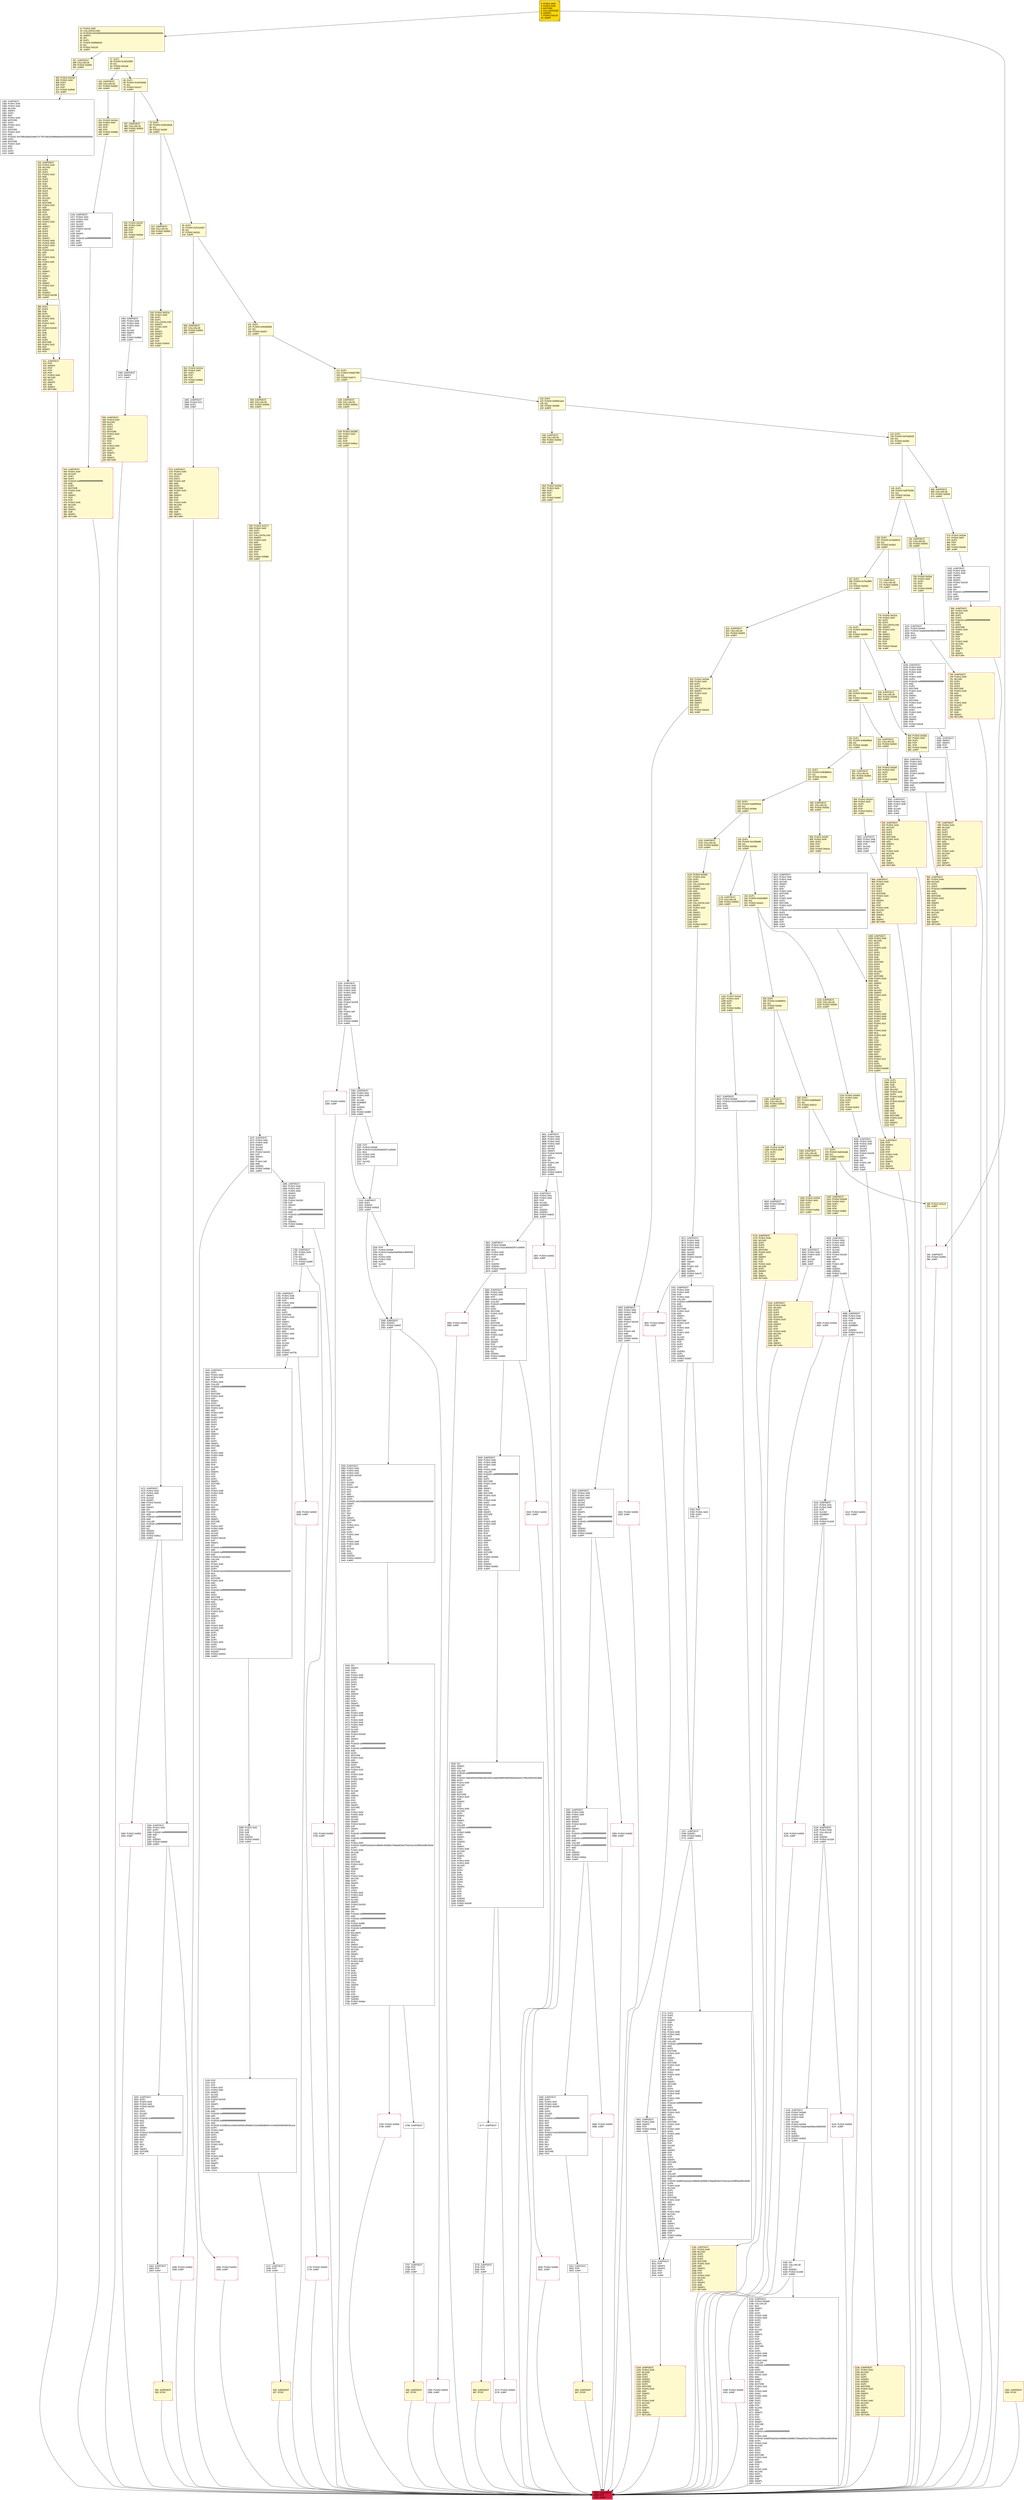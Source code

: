 digraph G {
bgcolor=transparent rankdir=UD;
node [shape=box style=filled color=black fillcolor=white fontname=arial fontcolor=black];
2281 [label="2281: JUMPDEST\l2282: PUSH1 0x01\l2284: PUSH1 0x00\l2286: POP\l2287: SLOAD\l2288: NUMBER\l2289: GT\l2290: ISZERO\l2291: DUP1\l2292: PUSH2 0x090f\l2295: JUMPI\l" ];
668 [label="668: JUMPDEST\l669: CALLVALUE\l670: PUSH2 0x0002\l673: JUMPI\l" fillcolor=lemonchiffon ];
411 [label="411: JUMPDEST\l412: POP\l413: SWAP3\l414: POP\l415: POP\l416: POP\l417: PUSH1 0x40\l419: MLOAD\l420: DUP1\l421: SWAP2\l422: SUB\l423: SWAP1\l424: RETURN\l" fillcolor=lemonchiffon shape=Msquare color=crimson ];
4358 [label="4358: EXIT BLOCK\l" fillcolor=crimson ];
1178 [label="1178: JUMPDEST\l1179: CALLVALUE\l1180: PUSH2 0x0002\l1183: JUMPI\l" fillcolor=lemonchiffon ];
1670 [label="1670: JUMPDEST\l1671: PUSH1 0x02\l1673: PUSH1 0x00\l1675: SWAP1\l1676: SLOAD\l1677: SWAP1\l1678: PUSH2 0x0100\l1681: EXP\l1682: SWAP1\l1683: DIV\l1684: PUSH1 0xff\l1686: AND\l1687: ISZERO\l1688: PUSH2 0x06a0\l1691: JUMPI\l" ];
956 [label="956: PUSH2 0x03c8\l959: PUSH1 0x04\l961: DUP1\l962: POP\l963: POP\l964: PUSH2 0x0e11\l967: JUMP\l" fillcolor=lemonchiffon ];
4054 [label="4054: JUMPDEST\l4055: PUSH2 0x03e8\l4058: DUP2\l4059: JUMP\l" ];
3701 [label="3701: JUMPDEST\l3702: PUSH1 0x06\l3704: PUSH1 0x00\l3706: POP\l3707: PUSH1 0x00\l3709: CALLER\l3710: PUSH20 0xffffffffffffffffffffffffffffffffffffffff\l3731: AND\l3732: DUP2\l3733: MSTORE\l3734: PUSH1 0x20\l3736: ADD\l3737: SWAP1\l3738: DUP2\l3739: MSTORE\l3740: PUSH1 0x20\l3742: ADD\l3743: PUSH1 0x00\l3745: SHA3\l3746: PUSH1 0x00\l3748: POP\l3749: SLOAD\l3750: SWAP1\l3751: POP\l3752: DUP3\l3753: DUP2\l3754: LT\l3755: ISZERO\l3756: DUP1\l3757: ISZERO\l3758: PUSH2 0x0eb7\l3761: JUMPI\l" ];
1469 [label="1469: JUMPDEST\l1470: SWAP1\l1471: JUMP\l" ];
1665 [label="1665: JUMPDEST\l1666: PUSH1 0x12\l1668: DUP2\l1669: JUMP\l" ];
1355 [label="1355: JUMPDEST\l1356: PUSH1 0x40\l1358: PUSH1 0x40\l1360: MLOAD\l1361: SWAP1\l1362: DUP2\l1363: ADD\l1364: PUSH1 0x40\l1366: MSTORE\l1367: DUP1\l1368: PUSH1 0x13\l1370: DUP2\l1371: MSTORE\l1372: PUSH1 0x20\l1374: ADD\l1375: PUSH32 0x476f6c656d204e6574776f726b20546f6b656e00000000000000000000000000\l1408: DUP2\l1409: MSTORE\l1410: PUSH1 0x20\l1412: ADD\l1413: POP\l1414: DUP2\l1415: JUMP\l" ];
3489 [label="3489: JUMPDEST\l3490: DUP1\l3491: PUSH1 0x07\l3493: PUSH1 0x00\l3495: PUSH2 0x0100\l3498: EXP\l3499: DUP2\l3500: SLOAD\l3501: DUP2\l3502: PUSH20 0xffffffffffffffffffffffffffffffffffffffff\l3523: MUL\l3524: NOT\l3525: AND\l3526: SWAP1\l3527: DUP4\l3528: PUSH13 0x01000000000000000000000000\l3542: SWAP1\l3543: DUP2\l3544: MUL\l3545: DIV\l3546: MUL\l3547: OR\l3548: SWAP1\l3549: SSTORE\l3550: POP\l" ];
277 [label="277: DUP1\l278: PUSH4 0xefc81a8c\l283: EQ\l284: PUSH2 0x053c\l287: JUMPI\l" fillcolor=lemonchiffon ];
666 [label="666: JUMPDEST\l667: STOP\l" fillcolor=lemonchiffon shape=Msquare color=crimson ];
2099 [label="2099: PUSH1 0x32\l2101: GAS\l2102: SUB\l2103: CALL\l2104: ISZERO\l2105: PUSH2 0x0002\l2108: JUMPI\l" ];
646 [label="646: JUMPDEST\l647: STOP\l" fillcolor=lemonchiffon shape=Msquare color=crimson ];
3671 [label="3671: JUMPDEST\l3672: PUSH1 0x00\l3674: PUSH1 0x00\l3676: PUSH1 0x02\l3678: PUSH1 0x00\l3680: SWAP1\l3681: SLOAD\l3682: SWAP1\l3683: PUSH2 0x0100\l3686: EXP\l3687: SWAP1\l3688: DIV\l3689: PUSH1 0xff\l3691: AND\l3692: ISZERO\l3693: PUSH2 0x0e75\l3696: JUMPI\l" ];
910 [label="910: JUMPDEST\l911: CALLVALUE\l912: PUSH2 0x0002\l915: JUMPI\l" fillcolor=lemonchiffon ];
928 [label="928: JUMPDEST\l929: PUSH1 0x40\l931: MLOAD\l932: DUP1\l933: DUP3\l934: DUP2\l935: MSTORE\l936: PUSH1 0x20\l938: ADD\l939: SWAP2\l940: POP\l941: POP\l942: PUSH1 0x40\l944: MLOAD\l945: DUP1\l946: SWAP2\l947: SUB\l948: SWAP1\l949: RETURN\l" fillcolor=lemonchiffon shape=Msquare color=crimson ];
1840 [label="1840: JUMPDEST\l1841: DUP1\l1842: PUSH1 0x06\l1844: PUSH1 0x00\l1846: POP\l1847: PUSH1 0x00\l1849: CALLER\l1850: PUSH20 0xffffffffffffffffffffffffffffffffffffffff\l1871: AND\l1872: DUP2\l1873: MSTORE\l1874: PUSH1 0x20\l1876: ADD\l1877: SWAP1\l1878: DUP2\l1879: MSTORE\l1880: PUSH1 0x20\l1882: ADD\l1883: PUSH1 0x00\l1885: SHA3\l1886: PUSH1 0x00\l1888: DUP3\l1889: DUP3\l1890: DUP3\l1891: POP\l1892: SLOAD\l1893: SUB\l1894: SWAP3\l1895: POP\l1896: POP\l1897: DUP2\l1898: SWAP1\l1899: SSTORE\l1900: POP\l1901: DUP1\l1902: PUSH1 0x05\l1904: PUSH1 0x00\l1906: DUP3\l1907: DUP3\l1908: DUP3\l1909: POP\l1910: SLOAD\l1911: SUB\l1912: SWAP3\l1913: POP\l1914: POP\l1915: DUP2\l1916: SWAP1\l1917: SSTORE\l1918: POP\l1919: DUP1\l1920: PUSH1 0x08\l1922: PUSH1 0x00\l1924: DUP3\l1925: DUP3\l1926: DUP3\l1927: POP\l1928: SLOAD\l1929: ADD\l1930: SWAP3\l1931: POP\l1932: POP\l1933: DUP2\l1934: SWAP1\l1935: SSTORE\l1936: POP\l1937: PUSH1 0x07\l1939: PUSH1 0x00\l1941: SWAP1\l1942: SLOAD\l1943: SWAP1\l1944: PUSH2 0x0100\l1947: EXP\l1948: SWAP1\l1949: DIV\l1950: PUSH20 0xffffffffffffffffffffffffffffffffffffffff\l1971: AND\l1972: PUSH20 0xffffffffffffffffffffffffffffffffffffffff\l1993: AND\l1994: PUSH4 0x7a3130e3\l1999: CALLER\l2000: DUP4\l2001: PUSH1 0x40\l2003: MLOAD\l2004: DUP4\l2005: PUSH29 0x0100000000000000000000000000000000000000000000000000000000\l2035: MUL\l2036: DUP2\l2037: MSTORE\l2038: PUSH1 0x04\l2040: ADD\l2041: DUP1\l2042: DUP4\l2043: PUSH20 0xffffffffffffffffffffffffffffffffffffffff\l2064: AND\l2065: DUP2\l2066: MSTORE\l2067: PUSH1 0x20\l2069: ADD\l2070: DUP3\l2071: DUP2\l2072: MSTORE\l2073: PUSH1 0x20\l2075: ADD\l2076: SWAP3\l2077: POP\l2078: POP\l2079: POP\l2080: PUSH1 0x00\l2082: PUSH1 0x40\l2084: MLOAD\l2085: DUP1\l2086: DUP4\l2087: SUB\l2088: DUP2\l2089: PUSH1 0x00\l2091: DUP8\l2092: DUP1\l2093: EXTCODESIZE\l2094: ISZERO\l2095: PUSH2 0x0002\l2098: JUMPI\l" ];
1472 [label="1472: JUMPDEST\l1473: PUSH1 0x03\l1475: PUSH1 0x00\l1477: SWAP1\l1478: SLOAD\l1479: SWAP1\l1480: PUSH2 0x0100\l1483: EXP\l1484: SWAP1\l1485: DIV\l1486: PUSH20 0xffffffffffffffffffffffffffffffffffffffff\l1507: AND\l1508: PUSH20 0xffffffffffffffffffffffffffffffffffffffff\l1529: AND\l1530: CALLER\l1531: PUSH20 0xffffffffffffffffffffffffffffffffffffffff\l1552: AND\l1553: EQ\l1554: ISZERO\l1555: ISZERO\l1556: PUSH2 0x061c\l1559: JUMPI\l" ];
648 [label="648: JUMPDEST\l649: CALLVALUE\l650: PUSH2 0x0002\l653: JUMPI\l" fillcolor=lemonchiffon ];
1696 [label="1696: JUMPDEST\l1697: PUSH1 0x00\l1699: PUSH1 0x07\l1701: PUSH1 0x00\l1703: SWAP1\l1704: SLOAD\l1705: SWAP1\l1706: PUSH2 0x0100\l1709: EXP\l1710: SWAP1\l1711: DIV\l1712: PUSH20 0xffffffffffffffffffffffffffffffffffffffff\l1733: AND\l1734: PUSH20 0xffffffffffffffffffffffffffffffffffffffff\l1755: AND\l1756: EQ\l1757: ISZERO\l1758: PUSH2 0x06e6\l1761: JUMPI\l" ];
4148 [label="4148: JUMPDEST\l4149: PUSH2 0x03e8\l4152: PUSH1 0x05\l4154: PUSH1 0x00\l4156: POP\l4157: SLOAD\l4158: PUSH2 0x03e8\l4161: PUSH10 0xada44a009dcd18800000\l4172: MUL\l4173: SUB\l4174: DUP2\l4175: ISZERO\l4176: PUSH2 0x0002\l4179: JUMPI\l" ];
1454 [label="1454: JUMPDEST\l1455: PUSH1 0x00\l1457: PUSH1 0x05\l1459: PUSH1 0x00\l1461: POP\l1462: SLOAD\l1463: SWAP1\l1464: POP\l1465: PUSH2 0x05bd\l1468: JUMP\l" ];
1196 [label="1196: JUMPDEST\l1197: PUSH1 0x40\l1199: MLOAD\l1200: DUP1\l1201: DUP3\l1202: DUP2\l1203: MSTORE\l1204: PUSH1 0x20\l1206: ADD\l1207: SWAP2\l1208: POP\l1209: POP\l1210: PUSH1 0x40\l1212: MLOAD\l1213: DUP1\l1214: SWAP2\l1215: SUB\l1216: SWAP1\l1217: RETURN\l" fillcolor=lemonchiffon shape=Msquare color=crimson ];
2796 [label="2796: JUMPDEST\l" ];
3178 [label="3178: JUMPDEST\l3179: POP\l3180: POP\l3181: JUMP\l" ];
4358 [label="4358: JUMPDEST\l4359: POP\l4360: JUMP\l" ];
1154 [label="1154: JUMPDEST\l1155: PUSH1 0x40\l1157: MLOAD\l1158: DUP1\l1159: DUP3\l1160: ISZERO\l1161: ISZERO\l1162: DUP2\l1163: MSTORE\l1164: PUSH1 0x20\l1166: ADD\l1167: SWAP2\l1168: POP\l1169: POP\l1170: PUSH1 0x40\l1172: MLOAD\l1173: DUP1\l1174: SWAP2\l1175: SUB\l1176: SWAP1\l1177: RETURN\l" fillcolor=lemonchiffon shape=Msquare color=crimson ];
1416 [label="1416: JUMPDEST\l1417: PUSH1 0x02\l1419: PUSH1 0x01\l1421: SWAP1\l1422: SLOAD\l1423: SWAP1\l1424: PUSH2 0x0100\l1427: EXP\l1428: SWAP1\l1429: DIV\l1430: PUSH20 0xffffffffffffffffffffffffffffffffffffffff\l1451: AND\l1452: DUP2\l1453: JUMP\l" ];
1600 [label="1600: JUMPDEST\l1601: DUP1\l1602: PUSH1 0x03\l1604: PUSH1 0x00\l1606: PUSH2 0x0100\l1609: EXP\l1610: DUP2\l1611: SLOAD\l1612: DUP2\l1613: PUSH20 0xffffffffffffffffffffffffffffffffffffffff\l1634: MUL\l1635: NOT\l1636: AND\l1637: SWAP1\l1638: DUP4\l1639: PUSH13 0x01000000000000000000000000\l1653: SWAP1\l1654: DUP2\l1655: MUL\l1656: DIV\l1657: MUL\l1658: OR\l1659: SWAP1\l1660: SSTORE\l1661: POP\l" ];
2944 [label="2944: PUSH2 0x0002\l2947: JUMP\l" shape=Msquare color=crimson ];
950 [label="950: JUMPDEST\l951: CALLVALUE\l952: PUSH2 0x0002\l955: JUMPI\l" fillcolor=lemonchiffon ];
1306 [label="1306: PUSH2 0x0526\l1309: PUSH1 0x04\l1311: DUP1\l1312: POP\l1313: POP\l1314: PUSH2 0x0fdc\l1317: JUMP\l" fillcolor=lemonchiffon ];
425 [label="425: JUMPDEST\l426: CALLVALUE\l427: PUSH2 0x0002\l430: JUMPI\l" fillcolor=lemonchiffon ];
2296 [label="2296: POP\l2297: PUSH2 0x03e8\l2300: PUSH10 0x1fc3842bd1f071c00000\l2311: MUL\l2312: PUSH1 0x05\l2314: PUSH1 0x00\l2316: POP\l2317: SLOAD\l2318: LT\l" ];
68 [label="68: DUP1\l69: PUSH4 0x18160ddd\l74: EQ\l75: PUSH2 0x01e7\l78: JUMPI\l" fillcolor=lemonchiffon ];
1692 [label="1692: PUSH2 0x0002\l1695: JUMP\l" shape=Msquare color=crimson ];
3485 [label="3485: PUSH2 0x0002\l3488: JUMP\l" shape=Msquare color=crimson ];
288 [label="288: PUSH2 0x0124\l291: JUMP\l" fillcolor=lemonchiffon ];
1079 [label="1079: DUP1\l1080: DUP3\l1081: SUB\l1082: DUP1\l1083: MLOAD\l1084: PUSH1 0x01\l1086: DUP4\l1087: PUSH1 0x20\l1089: SUB\l1090: PUSH2 0x0100\l1093: EXP\l1094: SUB\l1095: NOT\l1096: AND\l1097: DUP2\l1098: MSTORE\l1099: PUSH1 0x20\l1101: ADD\l1102: SWAP2\l1103: POP\l" fillcolor=lemonchiffon ];
2792 [label="2792: PUSH2 0x0002\l2795: JUMP\l" shape=Msquare color=crimson ];
990 [label="990: JUMPDEST\l991: CALLVALUE\l992: PUSH2 0x0002\l995: JUMPI\l" fillcolor=lemonchiffon ];
2109 [label="2109: POP\l2110: POP\l2111: POP\l2112: PUSH1 0x07\l2114: PUSH1 0x00\l2116: SWAP1\l2117: SLOAD\l2118: SWAP1\l2119: PUSH2 0x0100\l2122: EXP\l2123: SWAP1\l2124: DIV\l2125: PUSH20 0xffffffffffffffffffffffffffffffffffffffff\l2146: AND\l2147: PUSH20 0xffffffffffffffffffffffffffffffffffffffff\l2168: AND\l2169: CALLER\l2170: PUSH20 0xffffffffffffffffffffffffffffffffffffffff\l2191: AND\l2192: PUSH32 0x18df02dcc52b9c494f391df09661519c0069bd8540141946280399408205ca1a\l2225: DUP4\l2226: PUSH1 0x40\l2228: MLOAD\l2229: DUP1\l2230: DUP3\l2231: DUP2\l2232: MSTORE\l2233: PUSH1 0x20\l2235: ADD\l2236: SWAP2\l2237: POP\l2238: POP\l2239: PUSH1 0x40\l2241: MLOAD\l2242: DUP1\l2243: SWAP2\l2244: SUB\l2245: SWAP1\l2246: LOG3\l" ];
3326 [label="3326: JUMPDEST\l3327: PUSH1 0x00\l3329: PUSH1 0x07\l3331: PUSH1 0x00\l3333: SWAP1\l3334: SLOAD\l3335: SWAP1\l3336: PUSH2 0x0100\l3339: EXP\l3340: SWAP1\l3341: DIV\l3342: PUSH20 0xffffffffffffffffffffffffffffffffffffffff\l3363: AND\l3364: PUSH20 0xffffffffffffffffffffffffffffffffffffffff\l3385: AND\l3386: EQ\l3387: ISZERO\l3388: ISZERO\l3389: PUSH2 0x0d45\l3392: JUMPI\l" ];
730 [label="730: JUMPDEST\l731: CALLVALUE\l732: PUSH2 0x0002\l735: JUMPI\l" fillcolor=lemonchiffon ];
1762 [label="1762: PUSH2 0x0002\l1765: JUMP\l" shape=Msquare color=crimson ];
574 [label="574: JUMPDEST\l575: PUSH1 0x40\l577: MLOAD\l578: DUP1\l579: DUP3\l580: PUSH1 0xff\l582: AND\l583: DUP2\l584: MSTORE\l585: PUSH1 0x20\l587: ADD\l588: SWAP2\l589: POP\l590: POP\l591: PUSH1 0x40\l593: MLOAD\l594: DUP1\l595: SWAP2\l596: SUB\l597: SWAP1\l598: RETURN\l" fillcolor=lemonchiffon shape=Msquare color=crimson ];
211 [label="211: DUP1\l212: PUSH4 0x95d89b41\l217: EQ\l218: PUSH2 0x03de\l221: JUMPI\l" fillcolor=lemonchiffon ];
505 [label="505: JUMPDEST\l506: PUSH1 0x40\l508: MLOAD\l509: DUP1\l510: DUP3\l511: DUP2\l512: MSTORE\l513: PUSH1 0x20\l515: ADD\l516: SWAP2\l517: POP\l518: POP\l519: PUSH1 0x40\l521: MLOAD\l522: DUP1\l523: SWAP2\l524: SUB\l525: SWAP1\l526: RETURN\l" fillcolor=lemonchiffon shape=Msquare color=crimson ];
2801 [label="2801: JUMPDEST\l2802: PUSH1 0x00\l2804: PUSH1 0x00\l2806: PUSH1 0x02\l2808: PUSH1 0x00\l2810: SWAP1\l2811: SLOAD\l2812: SWAP1\l2813: PUSH2 0x0100\l2816: EXP\l2817: SWAP1\l2818: DIV\l2819: PUSH1 0xff\l2821: AND\l2822: ISZERO\l2823: ISZERO\l2824: PUSH2 0x0b10\l2827: JUMPI\l" ];
1278 [label="1278: JUMPDEST\l1279: PUSH1 0x40\l1281: MLOAD\l1282: DUP1\l1283: DUP3\l1284: DUP2\l1285: MSTORE\l1286: PUSH1 0x20\l1288: ADD\l1289: SWAP2\l1290: POP\l1291: POP\l1292: PUSH1 0x40\l1294: MLOAD\l1295: DUP1\l1296: SWAP2\l1297: SUB\l1298: SWAP1\l1299: RETURN\l" fillcolor=lemonchiffon shape=Msquare color=crimson ];
1340 [label="1340: JUMPDEST\l1341: PUSH2 0x0549\l1344: PUSH1 0x04\l1346: DUP1\l1347: POP\l1348: POP\l1349: PUSH2 0x0fe5\l1352: JUMP\l" fillcolor=lemonchiffon ];
2277 [label="2277: PUSH2 0x0002\l2280: JUMP\l" shape=Msquare color=crimson ];
3322 [label="3322: PUSH2 0x0002\l3325: JUMP\l" shape=Msquare color=crimson ];
145 [label="145: DUP1\l146: PUSH4 0x6f7920fd\l151: EQ\l152: PUSH2 0x02da\l155: JUMPI\l" fillcolor=lemonchiffon ];
4094 [label="4094: PUSH2 0x0002\l4097: JUMP\l" shape=Msquare color=crimson ];
493 [label="493: PUSH2 0x01f9\l496: PUSH1 0x04\l498: DUP1\l499: POP\l500: POP\l501: PUSH2 0x05ae\l504: JUMP\l" fillcolor=lemonchiffon ];
4017 [label="4017: JUMPDEST\l4018: PUSH2 0x03e8\l4021: PUSH10 0x1fc3842bd1f071c00000\l4032: MUL\l4033: DUP2\l4034: JUMP\l" ];
1662 [label="1662: JUMPDEST\l1663: POP\l1664: JUMP\l" ];
79 [label="79: DUP1\l80: PUSH4 0x26316e58\l85: EQ\l86: PUSH2 0x020f\l89: JUMPI\l" fillcolor=lemonchiffon ];
1776 [label="1776: PUSH2 0x0002\l1779: JUMP\l" shape=Msquare color=crimson ];
3030 [label="3030: DIV\l3031: SWAP1\l3032: POP\l3033: CALLER\l3034: PUSH20 0xffffffffffffffffffffffffffffffffffffffff\l3055: AND\l3056: PUSH32 0xbb28353e4598c3b9199101a66e0989549b659a59a54d2c27fbb183f1932c8e6d\l3089: DUP3\l3090: PUSH1 0x40\l3092: MLOAD\l3093: DUP1\l3094: DUP3\l3095: DUP2\l3096: MSTORE\l3097: PUSH1 0x20\l3099: ADD\l3100: SWAP2\l3101: POP\l3102: POP\l3103: PUSH1 0x40\l3105: MLOAD\l3106: DUP1\l3107: SWAP2\l3108: SUB\l3109: SWAP1\l3110: LOG2\l3111: CALLER\l3112: PUSH20 0xffffffffffffffffffffffffffffffffffffffff\l3133: AND\l3134: PUSH2 0x08fc\l3137: DUP3\l3138: SWAP1\l3139: DUP2\l3140: ISZERO\l3141: MUL\l3142: SWAP1\l3143: PUSH1 0x40\l3145: MLOAD\l3146: DUP1\l3147: SWAP1\l3148: POP\l3149: PUSH1 0x00\l3151: PUSH1 0x40\l3153: MLOAD\l3154: DUP1\l3155: DUP4\l3156: SUB\l3157: DUP2\l3158: DUP6\l3159: DUP9\l3160: DUP9\l3161: CALL\l3162: SWAP4\l3163: POP\l3164: POP\l3165: POP\l3166: POP\l3167: ISZERO\l3168: ISZERO\l3169: PUSH2 0x0c69\l3172: JUMPI\l" ];
1766 [label="1766: JUMPDEST\l1767: PUSH1 0x00\l1769: DUP2\l1770: EQ\l1771: ISZERO\l1772: PUSH2 0x06f4\l1775: JUMPI\l" ];
1218 [label="1218: JUMPDEST\l1219: CALLVALUE\l1220: PUSH2 0x0002\l1223: JUMPI\l" fillcolor=lemonchiffon ];
748 [label="748: JUMPDEST\l749: PUSH1 0x40\l751: MLOAD\l752: DUP1\l753: DUP3\l754: DUP2\l755: MSTORE\l756: PUSH1 0x20\l758: ADD\l759: SWAP2\l760: POP\l761: POP\l762: PUSH1 0x40\l764: MLOAD\l765: DUP1\l766: SWAP2\l767: SUB\l768: SWAP1\l769: RETURN\l" fillcolor=lemonchiffon shape=Msquare color=crimson ];
4001 [label="4001: JUMPDEST\l4002: PUSH1 0x00\l4004: SWAP2\l4005: POP\l4006: PUSH2 0x0faa\l4009: JUMP\l" ];
1008 [label="1008: JUMPDEST\l1009: PUSH1 0x40\l1011: MLOAD\l1012: DUP1\l1013: DUP1\l1014: PUSH1 0x20\l1016: ADD\l1017: DUP3\l1018: DUP2\l1019: SUB\l1020: DUP3\l1021: MSTORE\l1022: DUP4\l1023: DUP2\l1024: DUP2\l1025: MLOAD\l1026: DUP2\l1027: MSTORE\l1028: PUSH1 0x20\l1030: ADD\l1031: SWAP2\l1032: POP\l1033: DUP1\l1034: MLOAD\l1035: SWAP1\l1036: PUSH1 0x20\l1038: ADD\l1039: SWAP1\l1040: DUP1\l1041: DUP4\l1042: DUP4\l1043: DUP3\l1044: SWAP1\l1045: PUSH1 0x00\l1047: PUSH1 0x04\l1049: PUSH1 0x20\l1051: DUP5\l1052: PUSH1 0x1f\l1054: ADD\l1055: DIV\l1056: PUSH1 0x03\l1058: MUL\l1059: PUSH1 0x0f\l1061: ADD\l1062: CALL\l1063: POP\l1064: SWAP1\l1065: POP\l1066: SWAP1\l1067: DUP2\l1068: ADD\l1069: SWAP1\l1070: PUSH1 0x1f\l1072: AND\l1073: DUP1\l1074: ISZERO\l1075: PUSH2 0x0450\l1078: JUMPI\l" fillcolor=lemonchiffon ];
4116 [label="4116: JUMPDEST\l4117: PUSH1 0x01\l4119: PUSH1 0x00\l4121: POP\l4122: SLOAD\l4123: NUMBER\l4124: GT\l4125: ISZERO\l4126: PUSH2 0x1026\l4129: JUMPI\l" ];
3300 [label="3300: JUMPDEST\l3301: PUSH1 0x02\l3303: PUSH1 0x00\l3305: SWAP1\l3306: SLOAD\l3307: SWAP1\l3308: PUSH2 0x0100\l3311: EXP\l3312: SWAP1\l3313: DIV\l3314: PUSH1 0xff\l3316: AND\l3317: ISZERO\l3318: PUSH2 0x0cfe\l3321: JUMPI\l" ];
4098 [label="4098: JUMPDEST\l4099: PUSH1 0x00\l4101: PUSH1 0x00\l4103: POP\l4104: SLOAD\l4105: NUMBER\l4106: LT\l4107: ISZERO\l4108: PUSH2 0x1014\l4111: JUMPI\l" ];
255 [label="255: DUP1\l256: PUSH4 0xcf8d652c\l261: EQ\l262: PUSH2 0x04ec\l265: JUMPI\l" fillcolor=lemonchiffon ];
266 [label="266: DUP1\l267: PUSH4 0xd648a647\l272: EQ\l273: PUSH2 0x0514\l276: JUMPI\l" fillcolor=lemonchiffon ];
222 [label="222: DUP1\l223: PUSH4 0xa9059cbb\l228: EQ\l229: PUSH2 0x045e\l232: JUMPI\l" fillcolor=lemonchiffon ];
3220 [label="3220: JUMPDEST\l3221: PUSH2 0x03e8\l3224: PUSH10 0xada44a009dcd18800000\l3235: MUL\l3236: DUP2\l3237: JUMP\l" ];
3592 [label="3592: JUMPDEST\l3593: PUSH1 0x01\l3595: PUSH1 0x00\l3597: POP\l3598: SLOAD\l3599: DUP2\l3600: JUMP\l" ];
1260 [label="1260: JUMPDEST\l1261: CALLVALUE\l1262: PUSH2 0x0002\l1265: JUMPI\l" fillcolor=lemonchiffon ];
3773 [label="3773: DUP3\l3774: DUP2\l3775: SUB\l3776: SWAP1\l3777: POP\l3778: DUP1\l3779: POP\l3780: DUP1\l3781: PUSH1 0x06\l3783: PUSH1 0x00\l3785: POP\l3786: PUSH1 0x00\l3788: CALLER\l3789: PUSH20 0xffffffffffffffffffffffffffffffffffffffff\l3810: AND\l3811: DUP2\l3812: MSTORE\l3813: PUSH1 0x20\l3815: ADD\l3816: SWAP1\l3817: DUP2\l3818: MSTORE\l3819: PUSH1 0x20\l3821: ADD\l3822: PUSH1 0x00\l3824: SHA3\l3825: PUSH1 0x00\l3827: POP\l3828: DUP2\l3829: SWAP1\l3830: SSTORE\l3831: POP\l3832: DUP3\l3833: PUSH1 0x06\l3835: PUSH1 0x00\l3837: POP\l3838: PUSH1 0x00\l3840: DUP7\l3841: PUSH20 0xffffffffffffffffffffffffffffffffffffffff\l3862: AND\l3863: DUP2\l3864: MSTORE\l3865: PUSH1 0x20\l3867: ADD\l3868: SWAP1\l3869: DUP2\l3870: MSTORE\l3871: PUSH1 0x20\l3873: ADD\l3874: PUSH1 0x00\l3876: SHA3\l3877: PUSH1 0x00\l3879: DUP3\l3880: DUP3\l3881: DUP3\l3882: POP\l3883: SLOAD\l3884: ADD\l3885: SWAP3\l3886: POP\l3887: POP\l3888: DUP2\l3889: SWAP1\l3890: SSTORE\l3891: POP\l3892: DUP4\l3893: PUSH20 0xffffffffffffffffffffffffffffffffffffffff\l3914: AND\l3915: CALLER\l3916: PUSH20 0xffffffffffffffffffffffffffffffffffffffff\l3937: AND\l3938: PUSH32 0xddf252ad1be2c89b69c2b068fc378daa952ba7f163c4a11628f55a4df523b3ef\l3971: DUP6\l3972: PUSH1 0x40\l3974: MLOAD\l3975: DUP1\l3976: DUP3\l3977: DUP2\l3978: MSTORE\l3979: PUSH1 0x20\l3981: ADD\l3982: SWAP2\l3983: POP\l3984: POP\l3985: PUSH1 0x40\l3987: MLOAD\l3988: DUP1\l3989: SWAP2\l3990: SUB\l3991: SWAP1\l3992: LOG3\l3993: PUSH1 0x01\l3995: SWAP2\l3996: POP\l3997: PUSH2 0x0faa\l4000: JUMP\l" ];
1236 [label="1236: JUMPDEST\l1237: PUSH1 0x40\l1239: MLOAD\l1240: DUP1\l1241: DUP3\l1242: ISZERO\l1243: ISZERO\l1244: DUP2\l1245: MSTORE\l1246: PUSH1 0x20\l1248: ADD\l1249: SWAP2\l1250: POP\l1251: POP\l1252: PUSH1 0x40\l1254: MLOAD\l1255: DUP1\l1256: SWAP2\l1257: SUB\l1258: SWAP1\l1259: RETURN\l" fillcolor=lemonchiffon shape=Msquare color=crimson ];
866 [label="866: JUMPDEST\l867: PUSH1 0x40\l869: MLOAD\l870: DUP1\l871: DUP3\l872: PUSH20 0xffffffffffffffffffffffffffffffffffffffff\l893: AND\l894: DUP2\l895: MSTORE\l896: PUSH1 0x20\l898: ADD\l899: SWAP2\l900: POP\l901: POP\l902: PUSH1 0x40\l904: MLOAD\l905: DUP1\l906: SWAP2\l907: SUB\l908: SWAP1\l909: RETURN\l" fillcolor=lemonchiffon shape=Msquare color=crimson ];
854 [label="854: PUSH2 0x0362\l857: PUSH1 0x04\l859: DUP1\l860: POP\l861: POP\l862: PUSH2 0x0de2\l865: JUMP\l" fillcolor=lemonchiffon ];
634 [label="634: PUSH2 0x0286\l637: PUSH1 0x04\l639: DUP1\l640: POP\l641: POP\l642: PUSH2 0x08ca\l645: JUMP\l" fillcolor=lemonchiffon ];
3238 [label="3238: JUMPDEST\l3239: PUSH1 0x00\l3241: PUSH1 0x06\l3243: PUSH1 0x00\l3245: POP\l3246: PUSH1 0x00\l3248: DUP4\l3249: PUSH20 0xffffffffffffffffffffffffffffffffffffffff\l3270: AND\l3271: DUP2\l3272: MSTORE\l3273: PUSH1 0x20\l3275: ADD\l3276: SWAP1\l3277: DUP2\l3278: MSTORE\l3279: PUSH1 0x20\l3281: ADD\l3282: PUSH1 0x00\l3284: SHA3\l3285: PUSH1 0x00\l3287: POP\l3288: SLOAD\l3289: SWAP1\l3290: POP\l3291: PUSH2 0x0cdf\l3294: JUMP\l" ];
487 [label="487: JUMPDEST\l488: CALLVALUE\l489: PUSH2 0x0002\l492: JUMPI\l" fillcolor=lemonchiffon ];
11 [label="11: PUSH1 0x00\l13: CALLDATALOAD\l14: PUSH29 0x0100000000000000000000000000000000000000000000000000000000\l44: SWAP1\l45: DIV\l46: DUP1\l47: PUSH4 0x06fdde03\l52: EQ\l53: PUSH2 0x0129\l56: JUMPI\l" fillcolor=lemonchiffon ];
968 [label="968: JUMPDEST\l969: PUSH1 0x40\l971: MLOAD\l972: DUP1\l973: DUP3\l974: DUP2\l975: MSTORE\l976: PUSH1 0x20\l978: ADD\l979: SWAP2\l980: POP\l981: POP\l982: PUSH1 0x40\l984: MLOAD\l985: DUP1\l986: SWAP2\l987: SUB\l988: SWAP1\l989: RETURN\l" fillcolor=lemonchiffon shape=Msquare color=crimson ];
1124 [label="1124: PUSH2 0x0482\l1127: PUSH1 0x04\l1129: DUP1\l1130: DUP1\l1131: CALLDATALOAD\l1132: SWAP1\l1133: PUSH1 0x20\l1135: ADD\l1136: SWAP1\l1137: SWAP2\l1138: SWAP1\l1139: DUP1\l1140: CALLDATALOAD\l1141: SWAP1\l1142: PUSH1 0x20\l1144: ADD\l1145: SWAP1\l1146: SWAP2\l1147: SWAP1\l1148: POP\l1149: POP\l1150: PUSH2 0x0e57\l1153: JUMP\l" fillcolor=lemonchiffon ];
1266 [label="1266: PUSH2 0x04fe\l1269: PUSH1 0x04\l1271: DUP1\l1272: POP\l1273: POP\l1274: PUSH2 0x0fd6\l1277: JUMP\l" fillcolor=lemonchiffon ];
3601 [label="3601: JUMPDEST\l3602: PUSH1 0x08\l3604: PUSH1 0x00\l3606: POP\l3607: SLOAD\l3608: DUP2\l3609: JUMP\l" ];
1836 [label="1836: PUSH2 0x0002\l1839: JUMP\l" shape=Msquare color=crimson ];
4130 [label="4130: PUSH2 0x0002\l4133: JUMP\l" shape=Msquare color=crimson ];
123 [label="123: DUP1\l124: PUSH4 0x590e1ae3\l129: EQ\l130: PUSH2 0x0288\l133: JUMPI\l" fillcolor=lemonchiffon ];
244 [label="244: DUP1\l245: PUSH4 0xcb4c86b7\l250: EQ\l251: PUSH2 0x04c2\l254: JUMPI\l" fillcolor=lemonchiffon ];
1300 [label="1300: JUMPDEST\l1301: CALLVALUE\l1302: PUSH2 0x0002\l1305: JUMPI\l" fillcolor=lemonchiffon ];
386 [label="386: DUP1\l387: DUP3\l388: SUB\l389: DUP1\l390: MLOAD\l391: PUSH1 0x01\l393: DUP4\l394: PUSH1 0x20\l396: SUB\l397: PUSH2 0x0100\l400: EXP\l401: SUB\l402: NOT\l403: AND\l404: DUP2\l405: MSTORE\l406: PUSH1 0x20\l408: ADD\l409: SWAP2\l410: POP\l" fillcolor=lemonchiffon ];
431 [label="431: PUSH2 0x01bb\l434: PUSH1 0x04\l436: DUP1\l437: POP\l438: POP\l439: PUSH2 0x0588\l442: JUMP\l" fillcolor=lemonchiffon ];
4010 [label="4010: JUMPDEST\l4011: POP\l4012: SWAP3\l4013: SWAP2\l4014: POP\l4015: POP\l4016: JUMP\l" ];
1184 [label="1184: PUSH2 0x04ac\l1187: PUSH1 0x04\l1189: DUP1\l1190: POP\l1191: POP\l1192: PUSH2 0x0fb1\l1195: JUMP\l" fillcolor=lemonchiffon ];
189 [label="189: DUP1\l190: PUSH4 0x91b43d13\l195: EQ\l196: PUSH2 0x038e\l199: JUMPI\l" fillcolor=lemonchiffon ];
996 [label="996: PUSH2 0x03f0\l999: PUSH1 0x04\l1001: DUP1\l1002: POP\l1003: POP\l1004: PUSH2 0x0e1a\l1007: JUMP\l" fillcolor=lemonchiffon ];
2444 [label="2444: DIV\l2445: SWAP1\l2446: POP\l2447: DUP1\l2448: PUSH1 0x05\l2450: PUSH1 0x00\l2452: DUP3\l2453: DUP3\l2454: DUP3\l2455: POP\l2456: SLOAD\l2457: ADD\l2458: SWAP3\l2459: POP\l2460: POP\l2461: DUP2\l2462: SWAP1\l2463: SSTORE\l2464: POP\l2465: DUP1\l2466: PUSH1 0x06\l2468: PUSH1 0x00\l2470: POP\l2471: PUSH1 0x00\l2473: PUSH1 0x04\l2475: PUSH1 0x00\l2477: SWAP1\l2478: SLOAD\l2479: SWAP1\l2480: PUSH2 0x0100\l2483: EXP\l2484: SWAP1\l2485: DIV\l2486: PUSH20 0xffffffffffffffffffffffffffffffffffffffff\l2507: AND\l2508: PUSH20 0xffffffffffffffffffffffffffffffffffffffff\l2529: AND\l2530: DUP2\l2531: MSTORE\l2532: PUSH1 0x20\l2534: ADD\l2535: SWAP1\l2536: DUP2\l2537: MSTORE\l2538: PUSH1 0x20\l2540: ADD\l2541: PUSH1 0x00\l2543: SHA3\l2544: PUSH1 0x00\l2546: DUP3\l2547: DUP3\l2548: DUP3\l2549: POP\l2550: SLOAD\l2551: ADD\l2552: SWAP3\l2553: POP\l2554: POP\l2555: DUP2\l2556: SWAP1\l2557: SSTORE\l2558: POP\l2559: PUSH1 0x04\l2561: PUSH1 0x00\l2563: SWAP1\l2564: SLOAD\l2565: SWAP1\l2566: PUSH2 0x0100\l2569: EXP\l2570: SWAP1\l2571: DIV\l2572: PUSH20 0xffffffffffffffffffffffffffffffffffffffff\l2593: AND\l2594: PUSH20 0xffffffffffffffffffffffffffffffffffffffff\l2615: AND\l2616: PUSH1 0x00\l2618: PUSH32 0xddf252ad1be2c89b69c2b068fc378daa952ba7f163c4a11628f55a4df523b3ef\l2651: DUP4\l2652: PUSH1 0x40\l2654: MLOAD\l2655: DUP1\l2656: DUP3\l2657: DUP2\l2658: MSTORE\l2659: PUSH1 0x20\l2661: ADD\l2662: SWAP2\l2663: POP\l2664: POP\l2665: PUSH1 0x40\l2667: MLOAD\l2668: DUP1\l2669: SWAP2\l2670: SUB\l2671: SWAP1\l2672: LOG3\l2673: PUSH1 0x02\l2675: PUSH1 0x01\l2677: SWAP1\l2678: SLOAD\l2679: SWAP1\l2680: PUSH2 0x0100\l2683: EXP\l2684: SWAP1\l2685: DIV\l2686: PUSH20 0xffffffffffffffffffffffffffffffffffffffff\l2707: AND\l2708: PUSH20 0xffffffffffffffffffffffffffffffffffffffff\l2729: AND\l2730: PUSH2 0x08fc\l2733: ADDRESS\l2734: PUSH20 0xffffffffffffffffffffffffffffffffffffffff\l2755: AND\l2756: BALANCE\l2757: SWAP1\l2758: DUP2\l2759: ISZERO\l2760: MUL\l2761: SWAP1\l2762: PUSH1 0x40\l2764: MLOAD\l2765: DUP1\l2766: SWAP1\l2767: POP\l2768: PUSH1 0x00\l2770: PUSH1 0x40\l2772: MLOAD\l2773: DUP1\l2774: DUP4\l2775: SUB\l2776: DUP2\l2777: DUP6\l2778: DUP9\l2779: DUP9\l2780: CALL\l2781: SWAP4\l2782: POP\l2783: POP\l2784: POP\l2785: POP\l2786: ISZERO\l2787: ISZERO\l2788: PUSH2 0x0aec\l2791: JUMPI\l" ];
527 [label="527: JUMPDEST\l528: CALLVALUE\l529: PUSH2 0x0002\l532: JUMPI\l" fillcolor=lemonchiffon ];
0 [label="0: PUSH1 0x60\l2: PUSH1 0x40\l4: MSTORE\l5: CALLDATASIZE\l6: ISZERO\l7: PUSH2 0x0124\l10: JUMPI\l" fillcolor=lemonchiffon shape=Msquare fillcolor=gold ];
3767 [label="3767: JUMPDEST\l3768: ISZERO\l3769: PUSH2 0x0fa1\l3772: JUMPI\l" ];
1318 [label="1318: JUMPDEST\l1319: PUSH1 0x40\l1321: MLOAD\l1322: DUP1\l1323: DUP3\l1324: DUP2\l1325: MSTORE\l1326: PUSH1 0x20\l1328: ADD\l1329: SWAP2\l1330: POP\l1331: POP\l1332: PUSH1 0x40\l1334: MLOAD\l1335: DUP1\l1336: SWAP2\l1337: SUB\l1338: SWAP1\l1339: RETURN\l" fillcolor=lemonchiffon shape=Msquare color=crimson ];
1596 [label="1596: PUSH2 0x0002\l1599: JUMP\l" shape=Msquare color=crimson ];
4134 [label="4134: JUMPDEST\l4135: PUSH1 0x00\l4137: CALLVALUE\l4138: EQ\l4139: ISZERO\l4140: PUSH2 0x1034\l4143: JUMPI\l" ];
2355 [label="2355: PUSH2 0x0002\l2358: JUMP\l" shape=Msquare color=crimson ];
4144 [label="4144: PUSH2 0x0002\l4147: JUMP\l" shape=Msquare color=crimson ];
303 [label="303: PUSH2 0x013b\l306: PUSH1 0x04\l308: DUP1\l309: POP\l310: POP\l311: PUSH2 0x054b\l314: JUMP\l" fillcolor=lemonchiffon ];
57 [label="57: DUP1\l58: PUSH4 0x16222950\l63: EQ\l64: PUSH2 0x01a9\l67: JUMPI\l" fillcolor=lemonchiffon ];
90 [label="90: DUP1\l91: PUSH4 0x313ce567\l96: EQ\l97: PUSH2 0x022c\l100: JUMPI\l" fillcolor=lemonchiffon ];
770 [label="770: JUMPDEST\l771: CALLVALUE\l772: PUSH2 0x0002\l775: JUMPI\l" fillcolor=lemonchiffon ];
2851 [label="2851: JUMPDEST\l2852: PUSH2 0x03e8\l2855: PUSH10 0x1fc3842bd1f071c00000\l2866: MUL\l2867: PUSH1 0x05\l2869: PUSH1 0x00\l2871: POP\l2872: SLOAD\l2873: LT\l2874: ISZERO\l2875: ISZERO\l2876: PUSH2 0x0b44\l2879: JUMPI\l" ];
2250 [label="2250: JUMPDEST\l2251: PUSH1 0x00\l2253: PUSH1 0x00\l2255: PUSH1 0x02\l2257: PUSH1 0x00\l2259: SWAP1\l2260: SLOAD\l2261: SWAP1\l2262: PUSH2 0x0100\l2265: EXP\l2266: SWAP1\l2267: DIV\l2268: PUSH1 0xff\l2270: AND\l2271: ISZERO\l2272: ISZERO\l2273: PUSH2 0x08e9\l2276: JUMPI\l" ];
825 [label="825: PUSH2 0x034e\l828: PUSH1 0x04\l830: DUP1\l831: DUP1\l832: CALLDATALOAD\l833: SWAP1\l834: PUSH1 0x20\l836: ADD\l837: SWAP1\l838: SWAP2\l839: SWAP1\l840: POP\l841: POP\l842: PUSH2 0x0ce4\l845: JUMP\l" fillcolor=lemonchiffon ];
3177 [label="3177: JUMPDEST\l" ];
2797 [label="2797: JUMPDEST\l2798: POP\l2799: POP\l2800: JUMP\l" ];
2828 [label="2828: PUSH2 0x0002\l2831: JUMP\l" shape=Msquare color=crimson ];
315 [label="315: JUMPDEST\l316: PUSH1 0x40\l318: MLOAD\l319: DUP1\l320: DUP1\l321: PUSH1 0x20\l323: ADD\l324: DUP3\l325: DUP2\l326: SUB\l327: DUP3\l328: MSTORE\l329: DUP4\l330: DUP2\l331: DUP2\l332: MLOAD\l333: DUP2\l334: MSTORE\l335: PUSH1 0x20\l337: ADD\l338: SWAP2\l339: POP\l340: DUP1\l341: MLOAD\l342: SWAP1\l343: PUSH1 0x20\l345: ADD\l346: SWAP1\l347: DUP1\l348: DUP4\l349: DUP4\l350: DUP3\l351: SWAP1\l352: PUSH1 0x00\l354: PUSH1 0x04\l356: PUSH1 0x20\l358: DUP5\l359: PUSH1 0x1f\l361: ADD\l362: DIV\l363: PUSH1 0x03\l365: MUL\l366: PUSH1 0x0f\l368: ADD\l369: CALL\l370: POP\l371: SWAP1\l372: POP\l373: SWAP1\l374: DUP2\l375: ADD\l376: SWAP1\l377: PUSH1 0x1f\l379: AND\l380: DUP1\l381: ISZERO\l382: PUSH2 0x019b\l385: JUMPI\l" fillcolor=lemonchiffon ];
654 [label="654: PUSH2 0x029a\l657: PUSH1 0x04\l659: DUP1\l660: POP\l661: POP\l662: PUSH2 0x0af1\l665: JUMP\l" fillcolor=lemonchiffon ];
178 [label="178: DUP1\l179: PUSH4 0x8328dbcd\l184: EQ\l185: PUSH2 0x0350\l188: JUMPI\l" fillcolor=lemonchiffon ];
443 [label="443: JUMPDEST\l444: PUSH1 0x40\l446: MLOAD\l447: DUP1\l448: DUP3\l449: PUSH20 0xffffffffffffffffffffffffffffffffffffffff\l470: AND\l471: DUP2\l472: MSTORE\l473: PUSH1 0x20\l475: ADD\l476: SWAP2\l477: POP\l478: POP\l479: PUSH1 0x40\l481: MLOAD\l482: DUP1\l483: SWAP2\l484: SUB\l485: SWAP1\l486: RETURN\l" fillcolor=lemonchiffon shape=Msquare color=crimson ];
819 [label="819: JUMPDEST\l820: CALLVALUE\l821: PUSH2 0x0002\l824: JUMPI\l" fillcolor=lemonchiffon ];
233 [label="233: DUP1\l234: PUSH4 0xc039daf6\l239: EQ\l240: PUSH2 0x049a\l243: JUMPI\l" fillcolor=lemonchiffon ];
797 [label="797: JUMPDEST\l798: PUSH1 0x40\l800: MLOAD\l801: DUP1\l802: DUP3\l803: DUP2\l804: MSTORE\l805: PUSH1 0x20\l807: ADD\l808: SWAP2\l809: POP\l810: POP\l811: PUSH1 0x40\l813: MLOAD\l814: DUP1\l815: SWAP2\l816: SUB\l817: SWAP1\l818: RETURN\l" fillcolor=lemonchiffon shape=Msquare color=crimson ];
556 [label="556: JUMPDEST\l557: CALLVALUE\l558: PUSH2 0x0002\l561: JUMPI\l" fillcolor=lemonchiffon ];
156 [label="156: DUP1\l157: PUSH4 0x70a08231\l162: EQ\l163: PUSH2 0x0302\l166: JUMPI\l" fillcolor=lemonchiffon ];
2319 [label="2319: JUMPDEST\l2320: DUP1\l2321: ISZERO\l2322: PUSH2 0x092d\l2325: JUMPI\l" ];
916 [label="916: PUSH2 0x03a0\l919: PUSH1 0x04\l921: DUP1\l922: POP\l923: POP\l924: PUSH2 0x0e08\l927: JUMP\l" fillcolor=lemonchiffon ];
1560 [label="1560: PUSH2 0x0002\l1563: JUMP\l" shape=Msquare color=crimson ];
2832 [label="2832: JUMPDEST\l2833: PUSH1 0x01\l2835: PUSH1 0x00\l2837: POP\l2838: SLOAD\l2839: NUMBER\l2840: GT\l2841: ISZERO\l2842: ISZERO\l2843: PUSH2 0x0b23\l2846: JUMPI\l" ];
297 [label="297: JUMPDEST\l298: CALLVALUE\l299: PUSH2 0x0002\l302: JUMPI\l" fillcolor=lemonchiffon ];
101 [label="101: DUP1\l102: PUSH4 0x454b0608\l107: EQ\l108: PUSH2 0x0257\l111: JUMPI\l" fillcolor=lemonchiffon ];
2847 [label="2847: PUSH2 0x0002\l2850: JUMP\l" shape=Msquare color=crimson ];
686 [label="686: JUMPDEST\l687: PUSH1 0x40\l689: MLOAD\l690: DUP1\l691: DUP3\l692: PUSH20 0xffffffffffffffffffffffffffffffffffffffff\l713: AND\l714: DUP2\l715: MSTORE\l716: PUSH1 0x20\l718: ADD\l719: SWAP2\l720: POP\l721: POP\l722: PUSH1 0x40\l724: MLOAD\l725: DUP1\l726: SWAP2\l727: SUB\l728: SWAP1\l729: RETURN\l" fillcolor=lemonchiffon shape=Msquare color=crimson ];
4060 [label="4060: JUMPDEST\l4061: PUSH1 0x00\l4063: PUSH1 0x00\l4065: POP\l4066: SLOAD\l4067: DUP2\l4068: JUMP\l" ];
4112 [label="4112: PUSH2 0x0002\l4115: JUMP\l" shape=Msquare color=crimson ];
3295 [label="3295: JUMPDEST\l3296: SWAP2\l3297: SWAP1\l3298: POP\l3299: JUMP\l" ];
554 [label="554: JUMPDEST\l555: STOP\l" fillcolor=lemonchiffon shape=Msquare color=crimson ];
562 [label="562: PUSH2 0x023e\l565: PUSH1 0x04\l567: DUP1\l568: POP\l569: POP\l570: PUSH2 0x0681\l573: JUMP\l" fillcolor=lemonchiffon ];
674 [label="674: PUSH2 0x02ae\l677: PUSH1 0x04\l679: DUP1\l680: POP\l681: POP\l682: PUSH2 0x0c6e\l685: JUMP\l" fillcolor=lemonchiffon ];
1118 [label="1118: JUMPDEST\l1119: CALLVALUE\l1120: PUSH2 0x0002\l1123: JUMPI\l" fillcolor=lemonchiffon ];
4069 [label="4069: JUMPDEST\l4070: PUSH1 0x00\l4072: PUSH1 0x02\l4074: PUSH1 0x00\l4076: SWAP1\l4077: SLOAD\l4078: SWAP1\l4079: PUSH2 0x0100\l4082: EXP\l4083: SWAP1\l4084: DIV\l4085: PUSH1 0xff\l4087: AND\l4088: ISZERO\l4089: ISZERO\l4090: PUSH2 0x1002\l4093: JUMPI\l" ];
605 [label="605: PUSH2 0x0272\l608: PUSH1 0x04\l610: DUP1\l611: DUP1\l612: CALLDATALOAD\l613: SWAP1\l614: PUSH1 0x20\l616: ADD\l617: SWAP1\l618: SWAP2\l619: SWAP1\l620: POP\l621: POP\l622: PUSH2 0x0686\l625: JUMP\l" fillcolor=lemonchiffon ];
533 [label="533: PUSH2 0x022a\l536: PUSH1 0x04\l538: DUP1\l539: DUP1\l540: CALLDATALOAD\l541: SWAP1\l542: PUSH1 0x20\l544: ADD\l545: SWAP1\l546: SWAP2\l547: SWAP1\l548: POP\l549: POP\l550: PUSH2 0x05c0\l553: JUMP\l" fillcolor=lemonchiffon ];
776 [label="776: PUSH2 0x031d\l779: PUSH1 0x04\l781: DUP1\l782: DUP1\l783: CALLDATALOAD\l784: SWAP1\l785: PUSH1 0x20\l787: ADD\l788: SWAP1\l789: SWAP2\l790: SWAP1\l791: POP\l792: POP\l793: PUSH2 0x0ca6\l796: JUMP\l" fillcolor=lemonchiffon ];
1104 [label="1104: JUMPDEST\l1105: POP\l1106: SWAP3\l1107: POP\l1108: POP\l1109: POP\l1110: PUSH1 0x40\l1112: MLOAD\l1113: DUP1\l1114: SWAP2\l1115: SUB\l1116: SWAP1\l1117: RETURN\l" fillcolor=lemonchiffon shape=Msquare color=crimson ];
3397 [label="3397: JUMPDEST\l3398: PUSH1 0x03\l3400: PUSH1 0x00\l3402: SWAP1\l3403: SLOAD\l3404: SWAP1\l3405: PUSH2 0x0100\l3408: EXP\l3409: SWAP1\l3410: DIV\l3411: PUSH20 0xffffffffffffffffffffffffffffffffffffffff\l3432: AND\l3433: PUSH20 0xffffffffffffffffffffffffffffffffffffffff\l3454: AND\l3455: CALLER\l3456: PUSH20 0xffffffffffffffffffffffffffffffffffffffff\l3477: AND\l3478: EQ\l3479: ISZERO\l3480: ISZERO\l3481: PUSH2 0x0da1\l3484: JUMPI\l" ];
599 [label="599: JUMPDEST\l600: CALLVALUE\l601: PUSH2 0x0002\l604: JUMPI\l" fillcolor=lemonchiffon ];
736 [label="736: PUSH2 0x02ec\l739: PUSH1 0x04\l741: DUP1\l742: POP\l743: POP\l744: PUSH2 0x0c94\l747: JUMP\l" fillcolor=lemonchiffon ];
4035 [label="4035: JUMPDEST\l4036: PUSH1 0x02\l4038: PUSH1 0x00\l4040: SWAP1\l4041: SLOAD\l4042: SWAP1\l4043: PUSH2 0x0100\l4046: EXP\l4047: SWAP1\l4048: DIV\l4049: PUSH1 0xff\l4051: AND\l4052: DUP2\l4053: JUMP\l" ];
848 [label="848: JUMPDEST\l849: CALLVALUE\l850: PUSH2 0x0002\l853: JUMPI\l" fillcolor=lemonchiffon ];
3173 [label="3173: PUSH2 0x0002\l3176: JUMP\l" shape=Msquare color=crimson ];
4192 [label="4192: JUMPDEST\l4193: PUSH2 0x03e8\l4196: CALLVALUE\l4197: MUL\l4198: SWAP1\l4199: POP\l4200: DUP1\l4201: PUSH1 0x05\l4203: PUSH1 0x00\l4205: DUP3\l4206: DUP3\l4207: DUP3\l4208: POP\l4209: SLOAD\l4210: ADD\l4211: SWAP3\l4212: POP\l4213: POP\l4214: DUP2\l4215: SWAP1\l4216: SSTORE\l4217: POP\l4218: DUP1\l4219: PUSH1 0x06\l4221: PUSH1 0x00\l4223: POP\l4224: PUSH1 0x00\l4226: CALLER\l4227: PUSH20 0xffffffffffffffffffffffffffffffffffffffff\l4248: AND\l4249: DUP2\l4250: MSTORE\l4251: PUSH1 0x20\l4253: ADD\l4254: SWAP1\l4255: DUP2\l4256: MSTORE\l4257: PUSH1 0x20\l4259: ADD\l4260: PUSH1 0x00\l4262: SHA3\l4263: PUSH1 0x00\l4265: DUP3\l4266: DUP3\l4267: DUP3\l4268: POP\l4269: SLOAD\l4270: ADD\l4271: SWAP3\l4272: POP\l4273: POP\l4274: DUP2\l4275: SWAP1\l4276: SSTORE\l4277: POP\l4278: CALLER\l4279: PUSH20 0xffffffffffffffffffffffffffffffffffffffff\l4300: AND\l4301: PUSH1 0x00\l4303: PUSH32 0xddf252ad1be2c89b69c2b068fc378daa952ba7f163c4a11628f55a4df523b3ef\l4336: DUP4\l4337: PUSH1 0x40\l4339: MLOAD\l4340: DUP1\l4341: DUP3\l4342: DUP2\l4343: MSTORE\l4344: PUSH1 0x20\l4346: ADD\l4347: SWAP2\l4348: POP\l4349: POP\l4350: PUSH1 0x40\l4352: MLOAD\l4353: DUP1\l4354: SWAP2\l4355: SUB\l4356: SWAP1\l4357: LOG3\l" ];
292 [label="292: JUMPDEST\l293: PUSH2 0x0002\l296: JUMP\l" shape=Msquare color=crimson ];
1224 [label="1224: PUSH2 0x04d4\l1227: PUSH1 0x04\l1229: DUP1\l1230: POP\l1231: POP\l1232: PUSH2 0x0fc3\l1235: JUMP\l" fillcolor=lemonchiffon ];
200 [label="200: DUP1\l201: PUSH4 0x95a0f5eb\l206: EQ\l207: PUSH2 0x03b6\l210: JUMPI\l" fillcolor=lemonchiffon ];
2349 [label="2349: JUMPDEST\l2350: ISZERO\l2351: PUSH2 0x0937\l2354: JUMPI\l" ];
1564 [label="1564: JUMPDEST\l1565: PUSH1 0x00\l1567: DUP2\l1568: PUSH20 0xffffffffffffffffffffffffffffffffffffffff\l1589: AND\l1590: EQ\l1591: ISZERO\l1592: PUSH2 0x0640\l1595: JUMPI\l" ];
3762 [label="3762: POP\l3763: PUSH1 0x00\l3765: DUP4\l3766: GT\l" ];
846 [label="846: JUMPDEST\l847: STOP\l" fillcolor=lemonchiffon shape=Msquare color=crimson ];
3697 [label="3697: PUSH2 0x0002\l3700: JUMP\l" shape=Msquare color=crimson ];
1353 [label="1353: JUMPDEST\l1354: STOP\l" fillcolor=lemonchiffon shape=Msquare color=crimson ];
3182 [label="3182: JUMPDEST\l3183: PUSH1 0x03\l3185: PUSH1 0x00\l3187: SWAP1\l3188: SLOAD\l3189: SWAP1\l3190: PUSH2 0x0100\l3193: EXP\l3194: SWAP1\l3195: DIV\l3196: PUSH20 0xffffffffffffffffffffffffffffffffffffffff\l3217: AND\l3218: DUP2\l3219: JUMP\l" ];
2247 [label="2247: JUMPDEST\l2248: POP\l2249: JUMP\l" ];
2884 [label="2884: JUMPDEST\l2885: PUSH1 0x06\l2887: PUSH1 0x00\l2889: POP\l2890: PUSH1 0x00\l2892: CALLER\l2893: PUSH20 0xffffffffffffffffffffffffffffffffffffffff\l2914: AND\l2915: DUP2\l2916: MSTORE\l2917: PUSH1 0x20\l2919: ADD\l2920: SWAP1\l2921: DUP2\l2922: MSTORE\l2923: PUSH1 0x20\l2925: ADD\l2926: PUSH1 0x00\l2928: SHA3\l2929: PUSH1 0x00\l2931: POP\l2932: SLOAD\l2933: SWAP2\l2934: POP\l2935: PUSH1 0x00\l2937: DUP3\l2938: EQ\l2939: ISZERO\l2940: PUSH2 0x0b84\l2943: JUMPI\l" ];
2948 [label="2948: JUMPDEST\l2949: PUSH1 0x00\l2951: PUSH1 0x06\l2953: PUSH1 0x00\l2955: POP\l2956: PUSH1 0x00\l2958: CALLER\l2959: PUSH20 0xffffffffffffffffffffffffffffffffffffffff\l2980: AND\l2981: DUP2\l2982: MSTORE\l2983: PUSH1 0x20\l2985: ADD\l2986: SWAP1\l2987: DUP2\l2988: MSTORE\l2989: PUSH1 0x20\l2991: ADD\l2992: PUSH1 0x00\l2994: SHA3\l2995: PUSH1 0x00\l2997: POP\l2998: DUP2\l2999: SWAP1\l3000: SSTORE\l3001: POP\l3002: DUP2\l3003: PUSH1 0x05\l3005: PUSH1 0x00\l3007: DUP3\l3008: DUP3\l3009: DUP3\l3010: POP\l3011: SLOAD\l3012: SUB\l3013: SWAP3\l3014: POP\l3015: POP\l3016: DUP2\l3017: SWAP1\l3018: SSTORE\l3019: POP\l3020: PUSH2 0x03e8\l3023: DUP3\l3024: DUP2\l3025: ISZERO\l3026: PUSH2 0x0002\l3029: JUMPI\l" ];
167 [label="167: DUP1\l168: PUSH4 0x75e2ff65\l173: EQ\l174: PUSH2 0x0333\l177: JUMPI\l" fillcolor=lemonchiffon ];
626 [label="626: JUMPDEST\l627: STOP\l" fillcolor=lemonchiffon shape=Msquare color=crimson ];
2359 [label="2359: JUMPDEST\l2360: PUSH1 0x00\l2362: PUSH1 0x02\l2364: PUSH1 0x00\l2366: PUSH2 0x0100\l2369: EXP\l2370: DUP2\l2371: SLOAD\l2372: DUP2\l2373: PUSH1 0xff\l2375: MUL\l2376: NOT\l2377: AND\l2378: SWAP1\l2379: DUP4\l2380: PUSH32 0x0100000000000000000000000000000000000000000000000000000000000000\l2413: SWAP1\l2414: DUP2\l2415: MUL\l2416: DIV\l2417: MUL\l2418: OR\l2419: SWAP1\l2420: SSTORE\l2421: POP\l2422: PUSH1 0x12\l2424: SWAP2\l2425: POP\l2426: DUP2\l2427: PUSH1 0x64\l2429: SUB\l2430: DUP3\l2431: PUSH1 0x05\l2433: PUSH1 0x00\l2435: POP\l2436: SLOAD\l2437: MUL\l2438: DUP2\l2439: ISZERO\l2440: PUSH2 0x0002\l2443: JUMPI\l" ];
628 [label="628: JUMPDEST\l629: CALLVALUE\l630: PUSH2 0x0002\l633: JUMPI\l" fillcolor=lemonchiffon ];
134 [label="134: DUP1\l135: PUSH4 0x676d2e62\l140: EQ\l141: PUSH2 0x029c\l144: JUMPI\l" fillcolor=lemonchiffon ];
2880 [label="2880: PUSH2 0x0002\l2883: JUMP\l" shape=Msquare color=crimson ];
3393 [label="3393: PUSH2 0x0002\l3396: JUMP\l" shape=Msquare color=crimson ];
3554 [label="3554: JUMPDEST\l3555: PUSH1 0x07\l3557: PUSH1 0x00\l3559: SWAP1\l3560: SLOAD\l3561: SWAP1\l3562: PUSH2 0x0100\l3565: EXP\l3566: SWAP1\l3567: DIV\l3568: PUSH20 0xffffffffffffffffffffffffffffffffffffffff\l3589: AND\l3590: DUP2\l3591: JUMP\l" ];
3610 [label="3610: JUMPDEST\l3611: PUSH1 0x40\l3613: PUSH1 0x40\l3615: MLOAD\l3616: SWAP1\l3617: DUP2\l3618: ADD\l3619: PUSH1 0x40\l3621: MSTORE\l3622: DUP1\l3623: PUSH1 0x03\l3625: DUP2\l3626: MSTORE\l3627: PUSH1 0x20\l3629: ADD\l3630: PUSH32 0x474e540000000000000000000000000000000000000000000000000000000000\l3663: DUP2\l3664: MSTORE\l3665: PUSH1 0x20\l3667: ADD\l3668: POP\l3669: DUP2\l3670: JUMP\l" ];
4180 [label="4180: DIV\l4181: CALLVALUE\l4182: GT\l4183: ISZERO\l4184: PUSH2 0x1060\l4187: JUMPI\l" ];
4188 [label="4188: PUSH2 0x0002\l4191: JUMP\l" shape=Msquare color=crimson ];
2326 [label="2326: POP\l2327: PUSH2 0x03e8\l2330: PUSH10 0xada44a009dcd18800000\l2341: MUL\l2342: PUSH1 0x05\l2344: PUSH1 0x00\l2346: POP\l2347: SLOAD\l2348: LT\l" ];
3551 [label="3551: JUMPDEST\l3552: POP\l3553: JUMP\l" ];
1780 [label="1780: JUMPDEST\l1781: PUSH1 0x06\l1783: PUSH1 0x00\l1785: POP\l1786: PUSH1 0x00\l1788: CALLER\l1789: PUSH20 0xffffffffffffffffffffffffffffffffffffffff\l1810: AND\l1811: DUP2\l1812: MSTORE\l1813: PUSH1 0x20\l1815: ADD\l1816: SWAP1\l1817: DUP2\l1818: MSTORE\l1819: PUSH1 0x20\l1821: ADD\l1822: PUSH1 0x00\l1824: SHA3\l1825: PUSH1 0x00\l1827: POP\l1828: SLOAD\l1829: DUP2\l1830: GT\l1831: ISZERO\l1832: PUSH2 0x0730\l1835: JUMPI\l" ];
112 [label="112: DUP1\l113: PUSH4 0x4bb278f3\l118: EQ\l119: PUSH2 0x0274\l122: JUMPI\l" fillcolor=lemonchiffon ];
1840 -> 2099;
4098 -> 4116;
2247 -> 626;
2832 -> 2847;
666 -> 4358;
211 -> 990;
819 -> 825;
556 -> 562;
1260 -> 1266;
1670 -> 1696;
646 -> 4358;
3295 -> 797;
3671 -> 3701;
1196 -> 4358;
4180 -> 4188;
674 -> 3182;
4180 -> 4192;
3551 -> 846;
211 -> 222;
90 -> 101;
487 -> 493;
2944 -> 4358;
4060 -> 1318;
315 -> 386;
297 -> 303;
1670 -> 1692;
3485 -> 4358;
277 -> 288;
3220 -> 748;
2281 -> 2296;
2349 -> 2359;
1469 -> 505;
4017 -> 1196;
493 -> 1454;
101 -> 112;
3762 -> 3767;
1278 -> 4358;
68 -> 487;
2349 -> 2355;
574 -> 4358;
4094 -> 4358;
156 -> 167;
527 -> 533;
2099 -> 2109;
748 -> 4358;
1696 -> 1762;
1008 -> 1079;
996 -> 3610;
123 -> 134;
178 -> 848;
2319 -> 2349;
3182 -> 686;
68 -> 79;
1124 -> 3671;
866 -> 4358;
112 -> 123;
1266 -> 4054;
1780 -> 1836;
1836 -> 4358;
3177 -> 3178;
2796 -> 2797;
386 -> 411;
730 -> 736;
3610 -> 1008;
3701 -> 3767;
4069 -> 4094;
200 -> 211;
2355 -> 4358;
2828 -> 4358;
910 -> 916;
2250 -> 2281;
1766 -> 1780;
315 -> 411;
2109 -> 2247;
1300 -> 1306;
443 -> 4358;
1008 -> 1104;
431 -> 1416;
1355 -> 315;
4010 -> 1154;
2444 -> 2796;
2847 -> 4358;
562 -> 1665;
554 -> 4358;
848 -> 854;
648 -> 654;
134 -> 145;
1118 -> 1124;
4035 -> 1236;
668 -> 674;
222 -> 233;
79 -> 90;
825 -> 3300;
3671 -> 3697;
2884 -> 2944;
990 -> 996;
1472 -> 1564;
1104 -> 4358;
2444 -> 2792;
1184 -> 4017;
244 -> 1218;
4098 -> 4112;
3701 -> 3762;
916 -> 3592;
626 -> 4358;
654 -> 2801;
11 -> 57;
1662 -> 554;
2880 -> 4358;
4116 -> 4130;
2250 -> 2277;
3393 -> 4358;
4001 -> 4010;
1780 -> 1840;
4192 -> 4358;
3767 -> 4001;
4148 -> 4180;
1079 -> 1104;
3489 -> 3551;
200 -> 950;
3397 -> 3485;
2884 -> 2948;
255 -> 266;
1766 -> 1776;
411 -> 4358;
4134 -> 4144;
599 -> 605;
2832 -> 2851;
145 -> 730;
928 -> 4358;
1454 -> 1469;
112 -> 628;
255 -> 1260;
1224 -> 4035;
3300 -> 3326;
1154 -> 4358;
178 -> 189;
233 -> 244;
950 -> 956;
156 -> 770;
90 -> 556;
2326 -> 2349;
3178 -> 666;
1692 -> 4358;
3300 -> 3322;
277 -> 1340;
2851 -> 2884;
1665 -> 574;
2792 -> 4358;
0 -> 292;
167 -> 178;
2277 -> 4358;
2319 -> 2326;
4054 -> 1278;
1696 -> 1766;
2851 -> 2880;
167 -> 819;
505 -> 4358;
1564 -> 1596;
1762 -> 4358;
3322 -> 4358;
770 -> 776;
189 -> 200;
1776 -> 4358;
266 -> 277;
1600 -> 1662;
1236 -> 4358;
2359 -> 2444;
968 -> 4358;
101 -> 599;
3592 -> 928;
956 -> 3601;
2296 -> 2319;
1178 -> 1184;
4134 -> 4148;
1218 -> 1224;
1416 -> 443;
1340 -> 4069;
3326 -> 3397;
4130 -> 4358;
1596 -> 4358;
628 -> 634;
1318 -> 4358;
3030 -> 3173;
1306 -> 4060;
303 -> 1355;
854 -> 3554;
3554 -> 866;
123 -> 648;
4144 -> 4358;
189 -> 910;
4069 -> 4098;
1472 -> 1560;
736 -> 3220;
797 -> 4358;
57 -> 425;
233 -> 1178;
57 -> 68;
222 -> 1118;
3326 -> 3393;
776 -> 3238;
2281 -> 2319;
1560 -> 4358;
2797 -> 646;
425 -> 431;
2948 -> 3030;
4112 -> 4358;
686 -> 4358;
605 -> 1670;
3238 -> 3295;
3397 -> 3489;
79 -> 527;
3173 -> 4358;
11 -> 297;
292 -> 4358;
533 -> 1472;
634 -> 2250;
1353 -> 4358;
846 -> 4358;
3697 -> 4358;
3767 -> 3773;
244 -> 255;
266 -> 1300;
145 -> 156;
0 -> 11;
288 -> 292;
134 -> 668;
2801 -> 2828;
4188 -> 4358;
1564 -> 1600;
4116 -> 4134;
3030 -> 3177;
2801 -> 2832;
3601 -> 968;
3773 -> 4010;
}